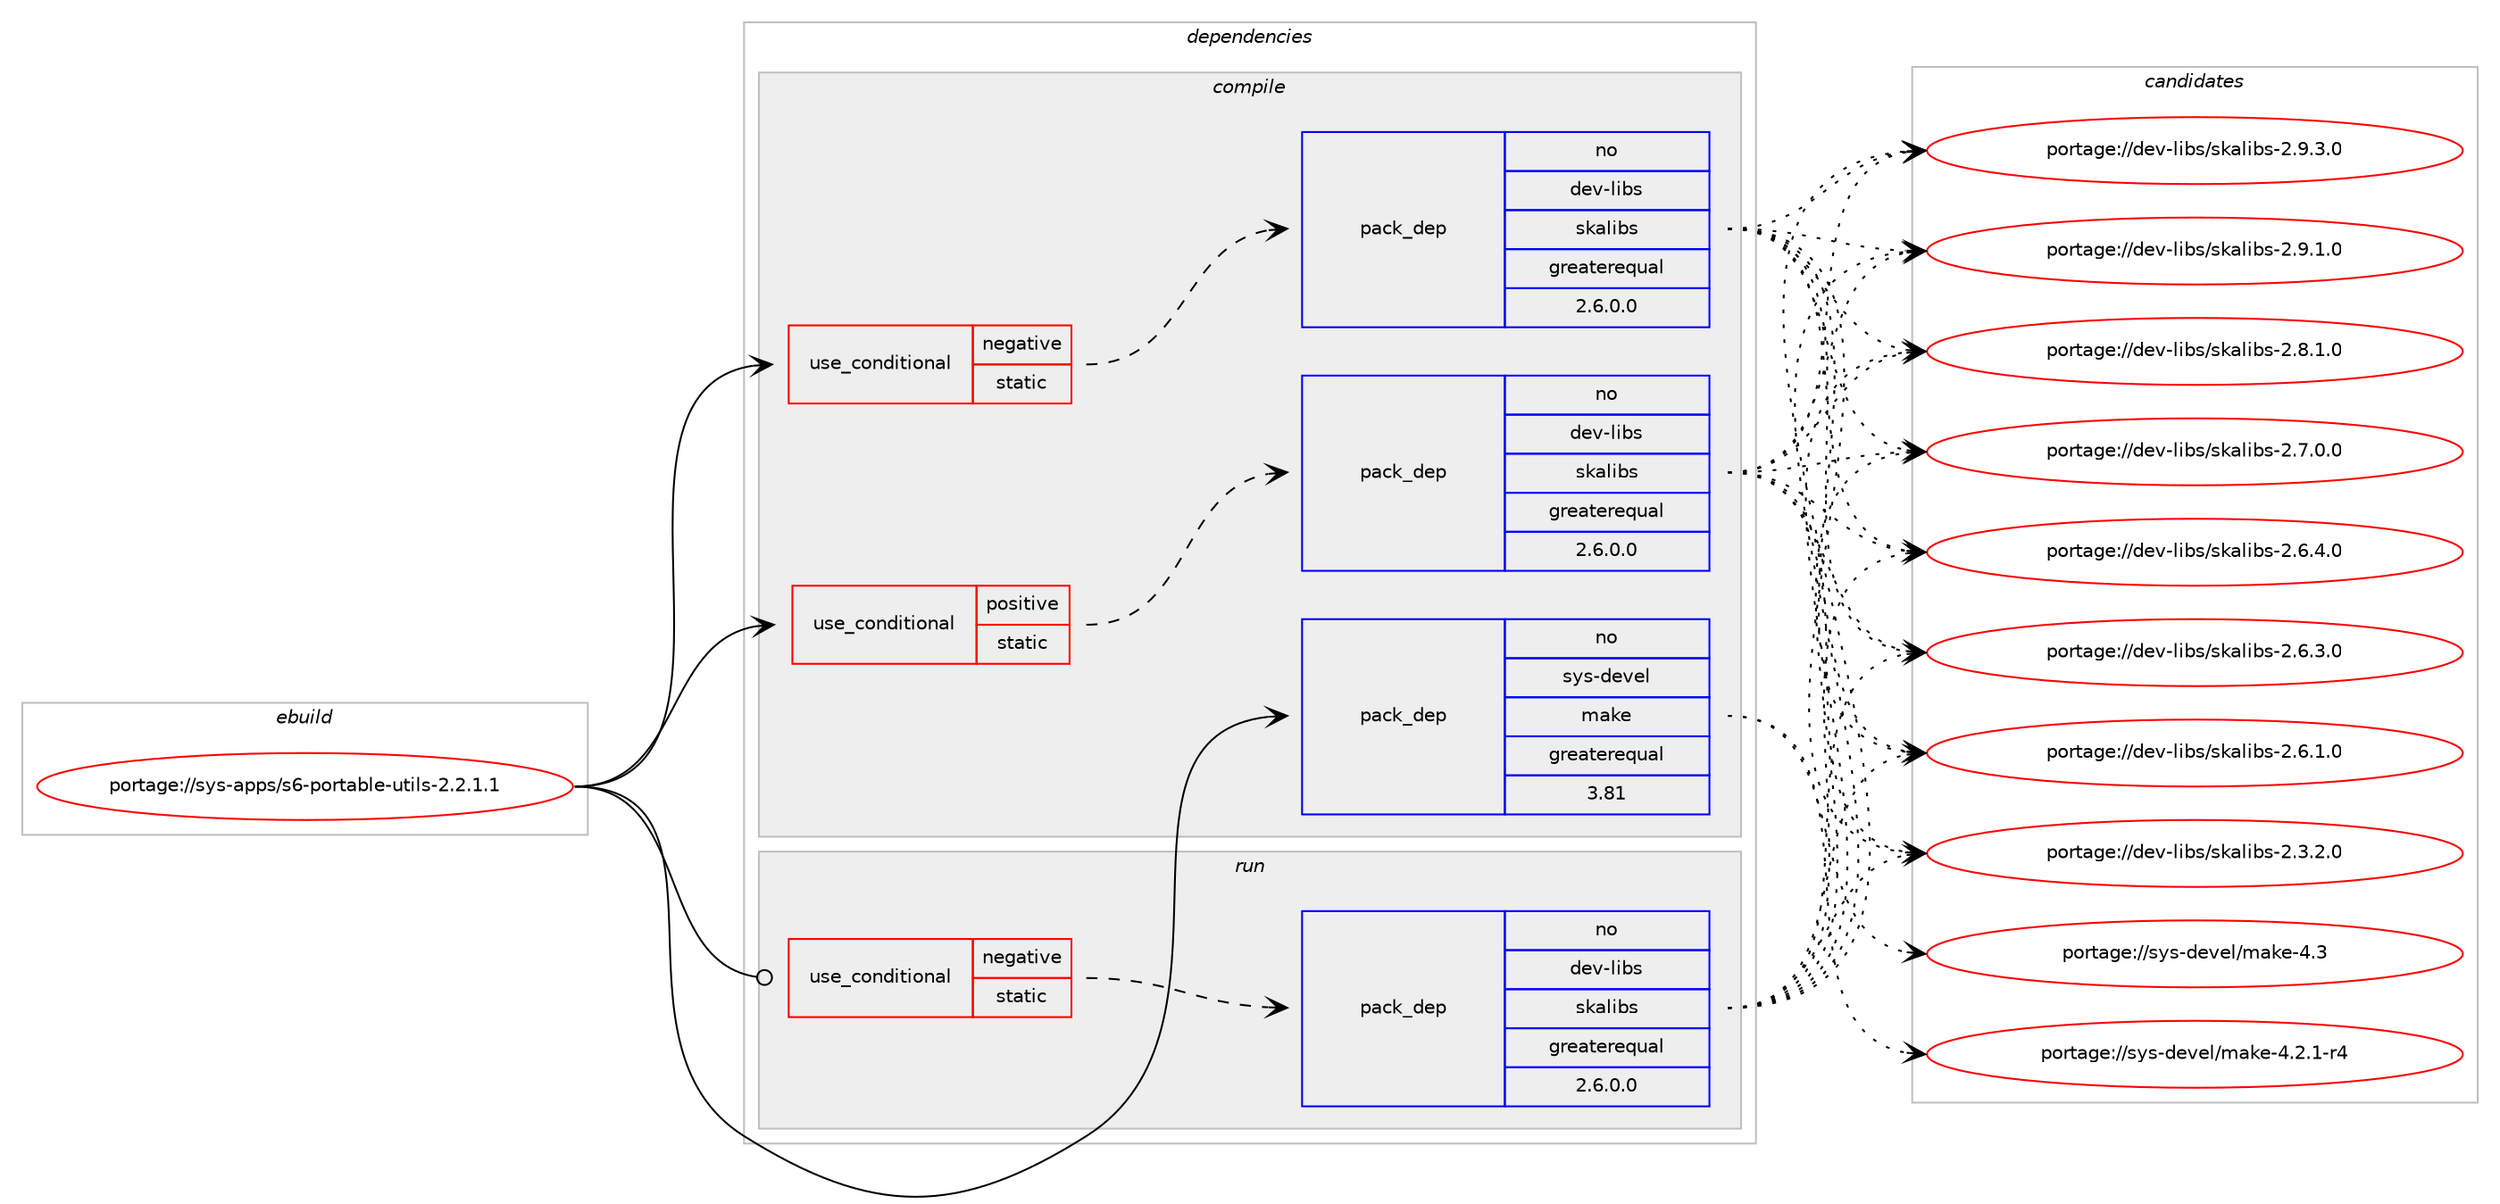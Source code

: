digraph prolog {

# *************
# Graph options
# *************

newrank=true;
concentrate=true;
compound=true;
graph [rankdir=LR,fontname=Helvetica,fontsize=10,ranksep=1.5];#, ranksep=2.5, nodesep=0.2];
edge  [arrowhead=vee];
node  [fontname=Helvetica,fontsize=10];

# **********
# The ebuild
# **********

subgraph cluster_leftcol {
color=gray;
rank=same;
label=<<i>ebuild</i>>;
id [label="portage://sys-apps/s6-portable-utils-2.2.1.1", color=red, width=4, href="../sys-apps/s6-portable-utils-2.2.1.1.svg"];
}

# ****************
# The dependencies
# ****************

subgraph cluster_midcol {
color=gray;
label=<<i>dependencies</i>>;
subgraph cluster_compile {
fillcolor="#eeeeee";
style=filled;
label=<<i>compile</i>>;
subgraph cond311 {
dependency2164 [label=<<TABLE BORDER="0" CELLBORDER="1" CELLSPACING="0" CELLPADDING="4"><TR><TD ROWSPAN="3" CELLPADDING="10">use_conditional</TD></TR><TR><TD>negative</TD></TR><TR><TD>static</TD></TR></TABLE>>, shape=none, color=red];
subgraph pack1814 {
dependency2165 [label=<<TABLE BORDER="0" CELLBORDER="1" CELLSPACING="0" CELLPADDING="4" WIDTH="220"><TR><TD ROWSPAN="6" CELLPADDING="30">pack_dep</TD></TR><TR><TD WIDTH="110">no</TD></TR><TR><TD>dev-libs</TD></TR><TR><TD>skalibs</TD></TR><TR><TD>greaterequal</TD></TR><TR><TD>2.6.0.0</TD></TR></TABLE>>, shape=none, color=blue];
}
dependency2164:e -> dependency2165:w [weight=20,style="dashed",arrowhead="vee"];
}
id:e -> dependency2164:w [weight=20,style="solid",arrowhead="vee"];
subgraph cond312 {
dependency2166 [label=<<TABLE BORDER="0" CELLBORDER="1" CELLSPACING="0" CELLPADDING="4"><TR><TD ROWSPAN="3" CELLPADDING="10">use_conditional</TD></TR><TR><TD>positive</TD></TR><TR><TD>static</TD></TR></TABLE>>, shape=none, color=red];
subgraph pack1815 {
dependency2167 [label=<<TABLE BORDER="0" CELLBORDER="1" CELLSPACING="0" CELLPADDING="4" WIDTH="220"><TR><TD ROWSPAN="6" CELLPADDING="30">pack_dep</TD></TR><TR><TD WIDTH="110">no</TD></TR><TR><TD>dev-libs</TD></TR><TR><TD>skalibs</TD></TR><TR><TD>greaterequal</TD></TR><TR><TD>2.6.0.0</TD></TR></TABLE>>, shape=none, color=blue];
}
dependency2166:e -> dependency2167:w [weight=20,style="dashed",arrowhead="vee"];
}
id:e -> dependency2166:w [weight=20,style="solid",arrowhead="vee"];
subgraph pack1816 {
dependency2168 [label=<<TABLE BORDER="0" CELLBORDER="1" CELLSPACING="0" CELLPADDING="4" WIDTH="220"><TR><TD ROWSPAN="6" CELLPADDING="30">pack_dep</TD></TR><TR><TD WIDTH="110">no</TD></TR><TR><TD>sys-devel</TD></TR><TR><TD>make</TD></TR><TR><TD>greaterequal</TD></TR><TR><TD>3.81</TD></TR></TABLE>>, shape=none, color=blue];
}
id:e -> dependency2168:w [weight=20,style="solid",arrowhead="vee"];
}
subgraph cluster_compileandrun {
fillcolor="#eeeeee";
style=filled;
label=<<i>compile and run</i>>;
}
subgraph cluster_run {
fillcolor="#eeeeee";
style=filled;
label=<<i>run</i>>;
subgraph cond313 {
dependency2169 [label=<<TABLE BORDER="0" CELLBORDER="1" CELLSPACING="0" CELLPADDING="4"><TR><TD ROWSPAN="3" CELLPADDING="10">use_conditional</TD></TR><TR><TD>negative</TD></TR><TR><TD>static</TD></TR></TABLE>>, shape=none, color=red];
subgraph pack1817 {
dependency2170 [label=<<TABLE BORDER="0" CELLBORDER="1" CELLSPACING="0" CELLPADDING="4" WIDTH="220"><TR><TD ROWSPAN="6" CELLPADDING="30">pack_dep</TD></TR><TR><TD WIDTH="110">no</TD></TR><TR><TD>dev-libs</TD></TR><TR><TD>skalibs</TD></TR><TR><TD>greaterequal</TD></TR><TR><TD>2.6.0.0</TD></TR></TABLE>>, shape=none, color=blue];
}
dependency2169:e -> dependency2170:w [weight=20,style="dashed",arrowhead="vee"];
}
id:e -> dependency2169:w [weight=20,style="solid",arrowhead="odot"];
}
}

# **************
# The candidates
# **************

subgraph cluster_choices {
rank=same;
color=gray;
label=<<i>candidates</i>>;

subgraph choice1814 {
color=black;
nodesep=1;
choice10010111845108105981154711510797108105981154550465746514648 [label="portage://dev-libs/skalibs-2.9.3.0", color=red, width=4,href="../dev-libs/skalibs-2.9.3.0.svg"];
choice10010111845108105981154711510797108105981154550465746494648 [label="portage://dev-libs/skalibs-2.9.1.0", color=red, width=4,href="../dev-libs/skalibs-2.9.1.0.svg"];
choice10010111845108105981154711510797108105981154550465646494648 [label="portage://dev-libs/skalibs-2.8.1.0", color=red, width=4,href="../dev-libs/skalibs-2.8.1.0.svg"];
choice10010111845108105981154711510797108105981154550465546484648 [label="portage://dev-libs/skalibs-2.7.0.0", color=red, width=4,href="../dev-libs/skalibs-2.7.0.0.svg"];
choice10010111845108105981154711510797108105981154550465446524648 [label="portage://dev-libs/skalibs-2.6.4.0", color=red, width=4,href="../dev-libs/skalibs-2.6.4.0.svg"];
choice10010111845108105981154711510797108105981154550465446514648 [label="portage://dev-libs/skalibs-2.6.3.0", color=red, width=4,href="../dev-libs/skalibs-2.6.3.0.svg"];
choice10010111845108105981154711510797108105981154550465446494648 [label="portage://dev-libs/skalibs-2.6.1.0", color=red, width=4,href="../dev-libs/skalibs-2.6.1.0.svg"];
choice10010111845108105981154711510797108105981154550465146504648 [label="portage://dev-libs/skalibs-2.3.2.0", color=red, width=4,href="../dev-libs/skalibs-2.3.2.0.svg"];
dependency2165:e -> choice10010111845108105981154711510797108105981154550465746514648:w [style=dotted,weight="100"];
dependency2165:e -> choice10010111845108105981154711510797108105981154550465746494648:w [style=dotted,weight="100"];
dependency2165:e -> choice10010111845108105981154711510797108105981154550465646494648:w [style=dotted,weight="100"];
dependency2165:e -> choice10010111845108105981154711510797108105981154550465546484648:w [style=dotted,weight="100"];
dependency2165:e -> choice10010111845108105981154711510797108105981154550465446524648:w [style=dotted,weight="100"];
dependency2165:e -> choice10010111845108105981154711510797108105981154550465446514648:w [style=dotted,weight="100"];
dependency2165:e -> choice10010111845108105981154711510797108105981154550465446494648:w [style=dotted,weight="100"];
dependency2165:e -> choice10010111845108105981154711510797108105981154550465146504648:w [style=dotted,weight="100"];
}
subgraph choice1815 {
color=black;
nodesep=1;
choice10010111845108105981154711510797108105981154550465746514648 [label="portage://dev-libs/skalibs-2.9.3.0", color=red, width=4,href="../dev-libs/skalibs-2.9.3.0.svg"];
choice10010111845108105981154711510797108105981154550465746494648 [label="portage://dev-libs/skalibs-2.9.1.0", color=red, width=4,href="../dev-libs/skalibs-2.9.1.0.svg"];
choice10010111845108105981154711510797108105981154550465646494648 [label="portage://dev-libs/skalibs-2.8.1.0", color=red, width=4,href="../dev-libs/skalibs-2.8.1.0.svg"];
choice10010111845108105981154711510797108105981154550465546484648 [label="portage://dev-libs/skalibs-2.7.0.0", color=red, width=4,href="../dev-libs/skalibs-2.7.0.0.svg"];
choice10010111845108105981154711510797108105981154550465446524648 [label="portage://dev-libs/skalibs-2.6.4.0", color=red, width=4,href="../dev-libs/skalibs-2.6.4.0.svg"];
choice10010111845108105981154711510797108105981154550465446514648 [label="portage://dev-libs/skalibs-2.6.3.0", color=red, width=4,href="../dev-libs/skalibs-2.6.3.0.svg"];
choice10010111845108105981154711510797108105981154550465446494648 [label="portage://dev-libs/skalibs-2.6.1.0", color=red, width=4,href="../dev-libs/skalibs-2.6.1.0.svg"];
choice10010111845108105981154711510797108105981154550465146504648 [label="portage://dev-libs/skalibs-2.3.2.0", color=red, width=4,href="../dev-libs/skalibs-2.3.2.0.svg"];
dependency2167:e -> choice10010111845108105981154711510797108105981154550465746514648:w [style=dotted,weight="100"];
dependency2167:e -> choice10010111845108105981154711510797108105981154550465746494648:w [style=dotted,weight="100"];
dependency2167:e -> choice10010111845108105981154711510797108105981154550465646494648:w [style=dotted,weight="100"];
dependency2167:e -> choice10010111845108105981154711510797108105981154550465546484648:w [style=dotted,weight="100"];
dependency2167:e -> choice10010111845108105981154711510797108105981154550465446524648:w [style=dotted,weight="100"];
dependency2167:e -> choice10010111845108105981154711510797108105981154550465446514648:w [style=dotted,weight="100"];
dependency2167:e -> choice10010111845108105981154711510797108105981154550465446494648:w [style=dotted,weight="100"];
dependency2167:e -> choice10010111845108105981154711510797108105981154550465146504648:w [style=dotted,weight="100"];
}
subgraph choice1816 {
color=black;
nodesep=1;
choice11512111545100101118101108471099710710145524651 [label="portage://sys-devel/make-4.3", color=red, width=4,href="../sys-devel/make-4.3.svg"];
choice1151211154510010111810110847109971071014552465046494511452 [label="portage://sys-devel/make-4.2.1-r4", color=red, width=4,href="../sys-devel/make-4.2.1-r4.svg"];
dependency2168:e -> choice11512111545100101118101108471099710710145524651:w [style=dotted,weight="100"];
dependency2168:e -> choice1151211154510010111810110847109971071014552465046494511452:w [style=dotted,weight="100"];
}
subgraph choice1817 {
color=black;
nodesep=1;
choice10010111845108105981154711510797108105981154550465746514648 [label="portage://dev-libs/skalibs-2.9.3.0", color=red, width=4,href="../dev-libs/skalibs-2.9.3.0.svg"];
choice10010111845108105981154711510797108105981154550465746494648 [label="portage://dev-libs/skalibs-2.9.1.0", color=red, width=4,href="../dev-libs/skalibs-2.9.1.0.svg"];
choice10010111845108105981154711510797108105981154550465646494648 [label="portage://dev-libs/skalibs-2.8.1.0", color=red, width=4,href="../dev-libs/skalibs-2.8.1.0.svg"];
choice10010111845108105981154711510797108105981154550465546484648 [label="portage://dev-libs/skalibs-2.7.0.0", color=red, width=4,href="../dev-libs/skalibs-2.7.0.0.svg"];
choice10010111845108105981154711510797108105981154550465446524648 [label="portage://dev-libs/skalibs-2.6.4.0", color=red, width=4,href="../dev-libs/skalibs-2.6.4.0.svg"];
choice10010111845108105981154711510797108105981154550465446514648 [label="portage://dev-libs/skalibs-2.6.3.0", color=red, width=4,href="../dev-libs/skalibs-2.6.3.0.svg"];
choice10010111845108105981154711510797108105981154550465446494648 [label="portage://dev-libs/skalibs-2.6.1.0", color=red, width=4,href="../dev-libs/skalibs-2.6.1.0.svg"];
choice10010111845108105981154711510797108105981154550465146504648 [label="portage://dev-libs/skalibs-2.3.2.0", color=red, width=4,href="../dev-libs/skalibs-2.3.2.0.svg"];
dependency2170:e -> choice10010111845108105981154711510797108105981154550465746514648:w [style=dotted,weight="100"];
dependency2170:e -> choice10010111845108105981154711510797108105981154550465746494648:w [style=dotted,weight="100"];
dependency2170:e -> choice10010111845108105981154711510797108105981154550465646494648:w [style=dotted,weight="100"];
dependency2170:e -> choice10010111845108105981154711510797108105981154550465546484648:w [style=dotted,weight="100"];
dependency2170:e -> choice10010111845108105981154711510797108105981154550465446524648:w [style=dotted,weight="100"];
dependency2170:e -> choice10010111845108105981154711510797108105981154550465446514648:w [style=dotted,weight="100"];
dependency2170:e -> choice10010111845108105981154711510797108105981154550465446494648:w [style=dotted,weight="100"];
dependency2170:e -> choice10010111845108105981154711510797108105981154550465146504648:w [style=dotted,weight="100"];
}
}

}
